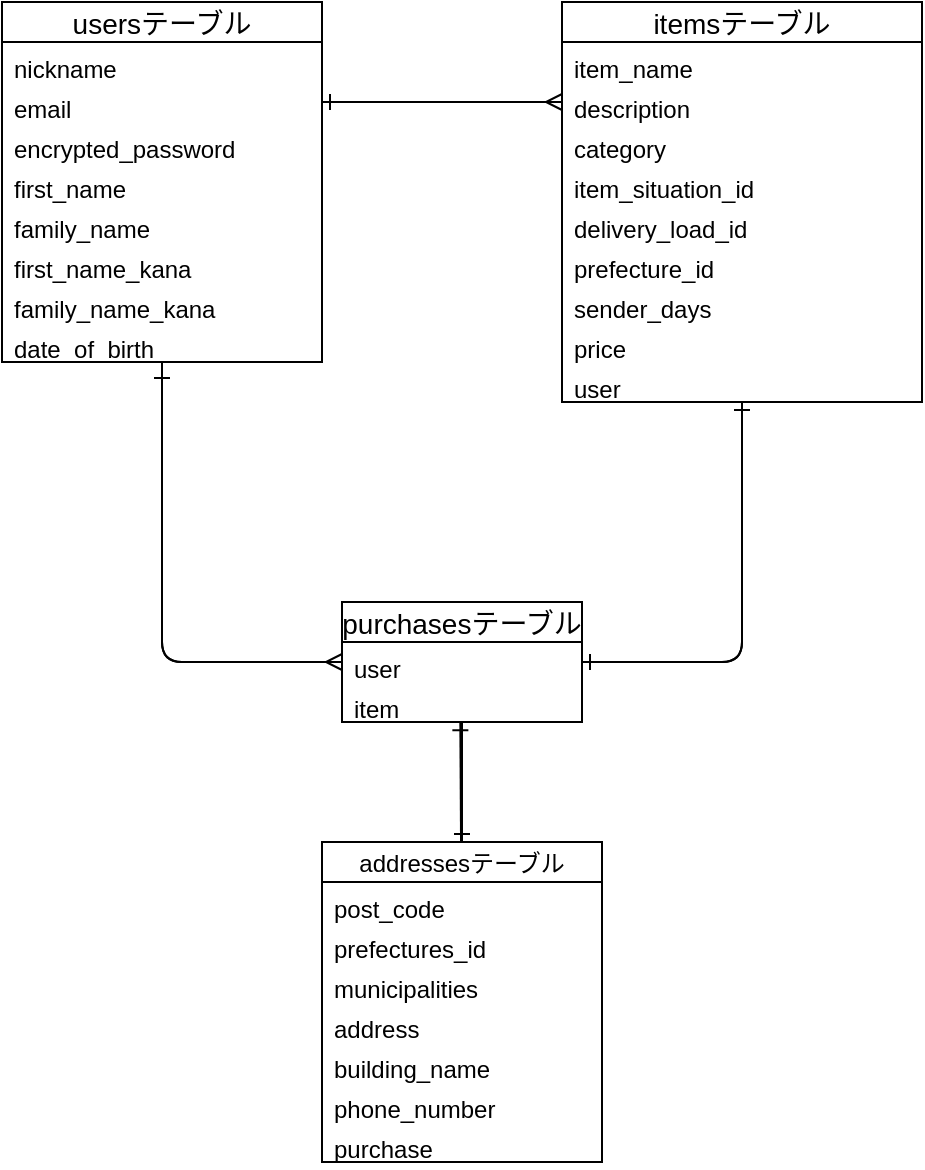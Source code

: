 <mxfile>
    <diagram id="kurXWmBGRJ5U2BCrp0Ci" name="ページ1">
        <mxGraphModel dx="784" dy="680" grid="1" gridSize="10" guides="1" tooltips="1" connect="1" arrows="1" fold="1" page="1" pageScale="1" pageWidth="1169" pageHeight="827" math="0" shadow="0">
            <root>
                <mxCell id="0"/>
                <mxCell id="1" parent="0"/>
                <mxCell id="129" style="edgeStyle=none;html=1;fontFamily=Helvetica;fontSize=12;fontColor=default;endArrow=ERmany;endFill=0;startSize=28;entryX=0;entryY=0.5;entryDx=0;entryDy=0;" edge="1" parent="1" source="29" target="111">
                    <mxGeometry relative="1" as="geometry">
                        <mxPoint x="410.0" y="400" as="targetPoint"/>
                        <Array as="points">
                            <mxPoint x="350" y="400"/>
                        </Array>
                    </mxGeometry>
                </mxCell>
                <mxCell id="29" value="usersテーブル" style="swimlane;fontStyle=0;childLayout=stackLayout;horizontal=1;startSize=20;horizontalStack=0;resizeParent=1;resizeParentMax=0;resizeLast=0;collapsible=1;marginBottom=0;align=center;fontSize=14;swimlaneFillColor=none;gradientColor=none;shadow=0;" parent="1" vertex="1">
                    <mxGeometry x="270" y="70" width="160" height="180" as="geometry">
                        <mxRectangle x="280" y="240" width="120" height="20" as="alternateBounds"/>
                    </mxGeometry>
                </mxCell>
                <mxCell id="30" value="nickname" style="text;strokeColor=none;fillColor=none;spacingLeft=4;spacingRight=4;overflow=hidden;rotatable=0;points=[[0,0.5],[1,0.5]];portConstraint=eastwest;fontSize=12;" parent="29" vertex="1">
                    <mxGeometry y="20" width="160" height="20" as="geometry"/>
                </mxCell>
                <mxCell id="31" value="email" style="text;strokeColor=none;fillColor=none;spacingLeft=4;spacingRight=4;overflow=hidden;rotatable=0;points=[[0,0.5],[1,0.5]];portConstraint=eastwest;fontSize=12;" parent="29" vertex="1">
                    <mxGeometry y="40" width="160" height="20" as="geometry"/>
                </mxCell>
                <mxCell id="32" value="encrypted_password" style="text;strokeColor=none;fillColor=none;spacingLeft=4;spacingRight=4;overflow=hidden;rotatable=0;points=[[0,0.5],[1,0.5]];portConstraint=eastwest;fontSize=12;" parent="29" vertex="1">
                    <mxGeometry y="60" width="160" height="20" as="geometry"/>
                </mxCell>
                <mxCell id="56" value="first_name" style="text;strokeColor=none;fillColor=none;spacingLeft=4;spacingRight=4;overflow=hidden;rotatable=0;points=[[0,0.5],[1,0.5]];portConstraint=eastwest;fontSize=12;" parent="29" vertex="1">
                    <mxGeometry y="80" width="160" height="20" as="geometry"/>
                </mxCell>
                <mxCell id="55" value="family_name" style="text;strokeColor=none;fillColor=none;spacingLeft=4;spacingRight=4;overflow=hidden;rotatable=0;points=[[0,0.5],[1,0.5]];portConstraint=eastwest;fontSize=12;" parent="29" vertex="1">
                    <mxGeometry y="100" width="160" height="20" as="geometry"/>
                </mxCell>
                <mxCell id="54" value="first_name_kana" style="text;strokeColor=none;fillColor=none;spacingLeft=4;spacingRight=4;overflow=hidden;rotatable=0;points=[[0,0.5],[1,0.5]];portConstraint=eastwest;fontSize=12;" parent="29" vertex="1">
                    <mxGeometry y="120" width="160" height="20" as="geometry"/>
                </mxCell>
                <mxCell id="53" value="family_name_kana" style="text;strokeColor=none;fillColor=none;spacingLeft=4;spacingRight=4;overflow=hidden;rotatable=0;points=[[0,0.5],[1,0.5]];portConstraint=eastwest;fontSize=12;" parent="29" vertex="1">
                    <mxGeometry y="140" width="160" height="20" as="geometry"/>
                </mxCell>
                <mxCell id="52" value="date_of_birth" style="text;strokeColor=none;fillColor=none;spacingLeft=4;spacingRight=4;overflow=hidden;rotatable=0;points=[[0,0.5],[1,0.5]];portConstraint=eastwest;fontSize=12;" parent="29" vertex="1">
                    <mxGeometry y="160" width="160" height="20" as="geometry"/>
                </mxCell>
                <mxCell id="132" style="edgeStyle=none;html=1;entryX=1;entryY=0.5;entryDx=0;entryDy=0;fontFamily=Helvetica;fontSize=12;fontColor=default;endArrow=ERone;endFill=0;startSize=28;" edge="1" parent="1" source="61" target="111">
                    <mxGeometry relative="1" as="geometry">
                        <Array as="points">
                            <mxPoint x="640" y="400"/>
                        </Array>
                    </mxGeometry>
                </mxCell>
                <mxCell id="61" value="itemsテーブル" style="swimlane;fontStyle=0;childLayout=stackLayout;horizontal=1;startSize=20;horizontalStack=0;resizeParent=1;resizeParentMax=0;resizeLast=0;collapsible=1;marginBottom=0;align=center;fontSize=14;swimlaneFillColor=none;gradientColor=none;shadow=0;" parent="1" vertex="1">
                    <mxGeometry x="550" y="70" width="180" height="200" as="geometry">
                        <mxRectangle x="280" y="240" width="120" height="20" as="alternateBounds"/>
                    </mxGeometry>
                </mxCell>
                <mxCell id="72" value="item_name" style="text;strokeColor=none;fillColor=none;spacingLeft=4;spacingRight=4;overflow=hidden;rotatable=0;points=[[0,0.5],[1,0.5]];portConstraint=eastwest;fontSize=12;" parent="61" vertex="1">
                    <mxGeometry y="20" width="180" height="20" as="geometry"/>
                </mxCell>
                <mxCell id="71" value="description" style="text;strokeColor=none;fillColor=none;spacingLeft=4;spacingRight=4;overflow=hidden;rotatable=0;points=[[0,0.5],[1,0.5]];portConstraint=eastwest;fontSize=12;" parent="61" vertex="1">
                    <mxGeometry y="40" width="180" height="20" as="geometry"/>
                </mxCell>
                <mxCell id="73" value="category" style="text;strokeColor=none;fillColor=none;spacingLeft=4;spacingRight=4;overflow=hidden;rotatable=0;points=[[0,0.5],[1,0.5]];portConstraint=eastwest;fontSize=12;" parent="61" vertex="1">
                    <mxGeometry y="60" width="180" height="20" as="geometry"/>
                </mxCell>
                <mxCell id="76" value="item_situation_id" style="text;strokeColor=none;fillColor=none;spacingLeft=4;spacingRight=4;overflow=hidden;rotatable=0;points=[[0,0.5],[1,0.5]];portConstraint=eastwest;fontSize=12;" parent="61" vertex="1">
                    <mxGeometry y="80" width="180" height="20" as="geometry"/>
                </mxCell>
                <mxCell id="148" value="delivery_load_id" style="text;strokeColor=none;fillColor=none;spacingLeft=4;spacingRight=4;overflow=hidden;rotatable=0;points=[[0,0.5],[1,0.5]];portConstraint=eastwest;fontSize=12;" vertex="1" parent="61">
                    <mxGeometry y="100" width="180" height="20" as="geometry"/>
                </mxCell>
                <mxCell id="147" value="prefecture_id" style="text;strokeColor=none;fillColor=none;spacingLeft=4;spacingRight=4;overflow=hidden;rotatable=0;points=[[0,0.5],[1,0.5]];portConstraint=eastwest;fontSize=12;" vertex="1" parent="61">
                    <mxGeometry y="120" width="180" height="20" as="geometry"/>
                </mxCell>
                <mxCell id="146" value="sender_days" style="text;strokeColor=none;fillColor=none;spacingLeft=4;spacingRight=4;overflow=hidden;rotatable=0;points=[[0,0.5],[1,0.5]];portConstraint=eastwest;fontSize=12;" vertex="1" parent="61">
                    <mxGeometry y="140" width="180" height="20" as="geometry"/>
                </mxCell>
                <mxCell id="149" value="price" style="text;strokeColor=none;fillColor=none;spacingLeft=4;spacingRight=4;overflow=hidden;rotatable=0;points=[[0,0.5],[1,0.5]];portConstraint=eastwest;fontSize=12;" vertex="1" parent="61">
                    <mxGeometry y="160" width="180" height="20" as="geometry"/>
                </mxCell>
                <mxCell id="165" value="user" style="text;strokeColor=none;fillColor=none;spacingLeft=4;spacingRight=4;overflow=hidden;rotatable=0;points=[[0,0.5],[1,0.5]];portConstraint=eastwest;fontSize=12;" vertex="1" parent="61">
                    <mxGeometry y="180" width="180" height="20" as="geometry"/>
                </mxCell>
                <mxCell id="151" style="edgeStyle=none;html=1;entryX=0.493;entryY=1.005;entryDx=0;entryDy=0;entryPerimeter=0;fontFamily=Helvetica;fontSize=14;fontColor=default;endArrow=ERone;endFill=0;startSize=28;" edge="1" parent="1" source="79" target="110">
                    <mxGeometry relative="1" as="geometry"/>
                </mxCell>
                <mxCell id="79" value="addressesテーブル" style="swimlane;fontStyle=0;childLayout=stackLayout;horizontal=1;startSize=20;horizontalStack=0;resizeParent=1;resizeParentMax=0;resizeLast=0;collapsible=1;marginBottom=0;align=center;fontSize=12;swimlaneFillColor=none;gradientColor=none;shadow=0;" parent="1" vertex="1">
                    <mxGeometry x="430" y="490" width="140" height="160" as="geometry">
                        <mxRectangle x="280" y="240" width="120" height="20" as="alternateBounds"/>
                    </mxGeometry>
                </mxCell>
                <mxCell id="140" value="post_code" style="text;strokeColor=none;fillColor=none;spacingLeft=4;spacingRight=4;overflow=hidden;rotatable=0;points=[[0,0.5],[1,0.5]];portConstraint=eastwest;fontSize=12;" vertex="1" parent="79">
                    <mxGeometry y="20" width="140" height="20" as="geometry"/>
                </mxCell>
                <mxCell id="139" value="prefectures_id" style="text;strokeColor=none;fillColor=none;spacingLeft=4;spacingRight=4;overflow=hidden;rotatable=0;points=[[0,0.5],[1,0.5]];portConstraint=eastwest;fontSize=12;" vertex="1" parent="79">
                    <mxGeometry y="40" width="140" height="20" as="geometry"/>
                </mxCell>
                <mxCell id="141" value="municipalities" style="text;strokeColor=none;fillColor=none;spacingLeft=4;spacingRight=4;overflow=hidden;rotatable=0;points=[[0,0.5],[1,0.5]];portConstraint=eastwest;fontSize=12;" vertex="1" parent="79">
                    <mxGeometry y="60" width="140" height="20" as="geometry"/>
                </mxCell>
                <mxCell id="144" value="address" style="text;strokeColor=none;fillColor=none;spacingLeft=4;spacingRight=4;overflow=hidden;rotatable=0;points=[[0,0.5],[1,0.5]];portConstraint=eastwest;fontSize=12;" vertex="1" parent="79">
                    <mxGeometry y="80" width="140" height="20" as="geometry"/>
                </mxCell>
                <mxCell id="161" value="building_name" style="text;strokeColor=none;fillColor=none;spacingLeft=4;spacingRight=4;overflow=hidden;rotatable=0;points=[[0,0.5],[1,0.5]];portConstraint=eastwest;fontSize=12;" vertex="1" parent="79">
                    <mxGeometry y="100" width="140" height="20" as="geometry"/>
                </mxCell>
                <mxCell id="143" value="phone_number" style="text;strokeColor=none;fillColor=none;spacingLeft=4;spacingRight=4;overflow=hidden;rotatable=0;points=[[0,0.5],[1,0.5]];portConstraint=eastwest;fontSize=12;" vertex="1" parent="79">
                    <mxGeometry y="120" width="140" height="20" as="geometry"/>
                </mxCell>
                <mxCell id="166" value="purchase" style="text;strokeColor=none;fillColor=none;spacingLeft=4;spacingRight=4;overflow=hidden;rotatable=0;points=[[0,0.5],[1,0.5]];portConstraint=eastwest;fontSize=12;" vertex="1" parent="79">
                    <mxGeometry y="140" width="140" height="20" as="geometry"/>
                </mxCell>
                <mxCell id="89" style="edgeStyle=none;html=1;entryX=0;entryY=0.5;entryDx=0;entryDy=0;fontFamily=Helvetica;fontSize=14;fontColor=default;startSize=20;endArrow=ERmany;endFill=0;" parent="1" target="71" edge="1">
                    <mxGeometry relative="1" as="geometry">
                        <mxPoint x="440" y="120" as="sourcePoint"/>
                    </mxGeometry>
                </mxCell>
                <mxCell id="90" style="edgeStyle=none;html=1;exitX=0;exitY=0.5;exitDx=0;exitDy=0;entryX=1;entryY=0.5;entryDx=0;entryDy=0;fontFamily=Helvetica;fontSize=14;fontColor=default;endArrow=ERone;endFill=0;startSize=28;" edge="1" parent="1" source="71" target="31">
                    <mxGeometry relative="1" as="geometry"/>
                </mxCell>
                <mxCell id="134" style="edgeStyle=none;html=1;entryX=0.5;entryY=1;entryDx=0;entryDy=0;fontFamily=Helvetica;fontSize=12;fontColor=default;endArrow=ERone;endFill=0;startSize=28;" edge="1" parent="1" source="93" target="61">
                    <mxGeometry relative="1" as="geometry">
                        <Array as="points">
                            <mxPoint x="640" y="400"/>
                        </Array>
                    </mxGeometry>
                </mxCell>
                <mxCell id="152" style="edgeStyle=none;html=1;entryX=0.5;entryY=0;entryDx=0;entryDy=0;fontFamily=Helvetica;fontSize=14;fontColor=default;endArrow=ERone;endFill=0;startSize=28;" edge="1" parent="1" source="93" target="79">
                    <mxGeometry relative="1" as="geometry"/>
                </mxCell>
                <mxCell id="93" value="purchasesテーブル" style="swimlane;fontStyle=0;childLayout=stackLayout;horizontal=1;startSize=20;horizontalStack=0;resizeParent=1;resizeParentMax=0;resizeLast=0;collapsible=1;marginBottom=0;align=center;fontSize=14;swimlaneFillColor=none;gradientColor=none;shadow=0;" vertex="1" parent="1">
                    <mxGeometry x="440" y="370" width="120" height="60" as="geometry">
                        <mxRectangle x="280" y="240" width="120" height="20" as="alternateBounds"/>
                    </mxGeometry>
                </mxCell>
                <mxCell id="111" value="user" style="text;strokeColor=none;fillColor=none;spacingLeft=4;spacingRight=4;overflow=hidden;rotatable=0;points=[[0,0.5],[1,0.5]];portConstraint=eastwest;fontSize=12;" vertex="1" parent="93">
                    <mxGeometry y="20" width="120" height="20" as="geometry"/>
                </mxCell>
                <mxCell id="110" value="item" style="text;strokeColor=none;fillColor=none;spacingLeft=4;spacingRight=4;overflow=hidden;rotatable=0;points=[[0,0.5],[1,0.5]];portConstraint=eastwest;fontSize=12;" vertex="1" parent="93">
                    <mxGeometry y="40" width="120" height="20" as="geometry"/>
                </mxCell>
                <mxCell id="160" style="edgeStyle=none;html=1;entryX=0.5;entryY=1.2;entryDx=0;entryDy=0;entryPerimeter=0;fontFamily=Helvetica;fontSize=14;fontColor=default;endArrow=ERone;endFill=0;startSize=28;" edge="1" parent="1" source="111" target="52">
                    <mxGeometry relative="1" as="geometry">
                        <Array as="points">
                            <mxPoint x="350" y="400"/>
                        </Array>
                    </mxGeometry>
                </mxCell>
            </root>
        </mxGraphModel>
    </diagram>
</mxfile>